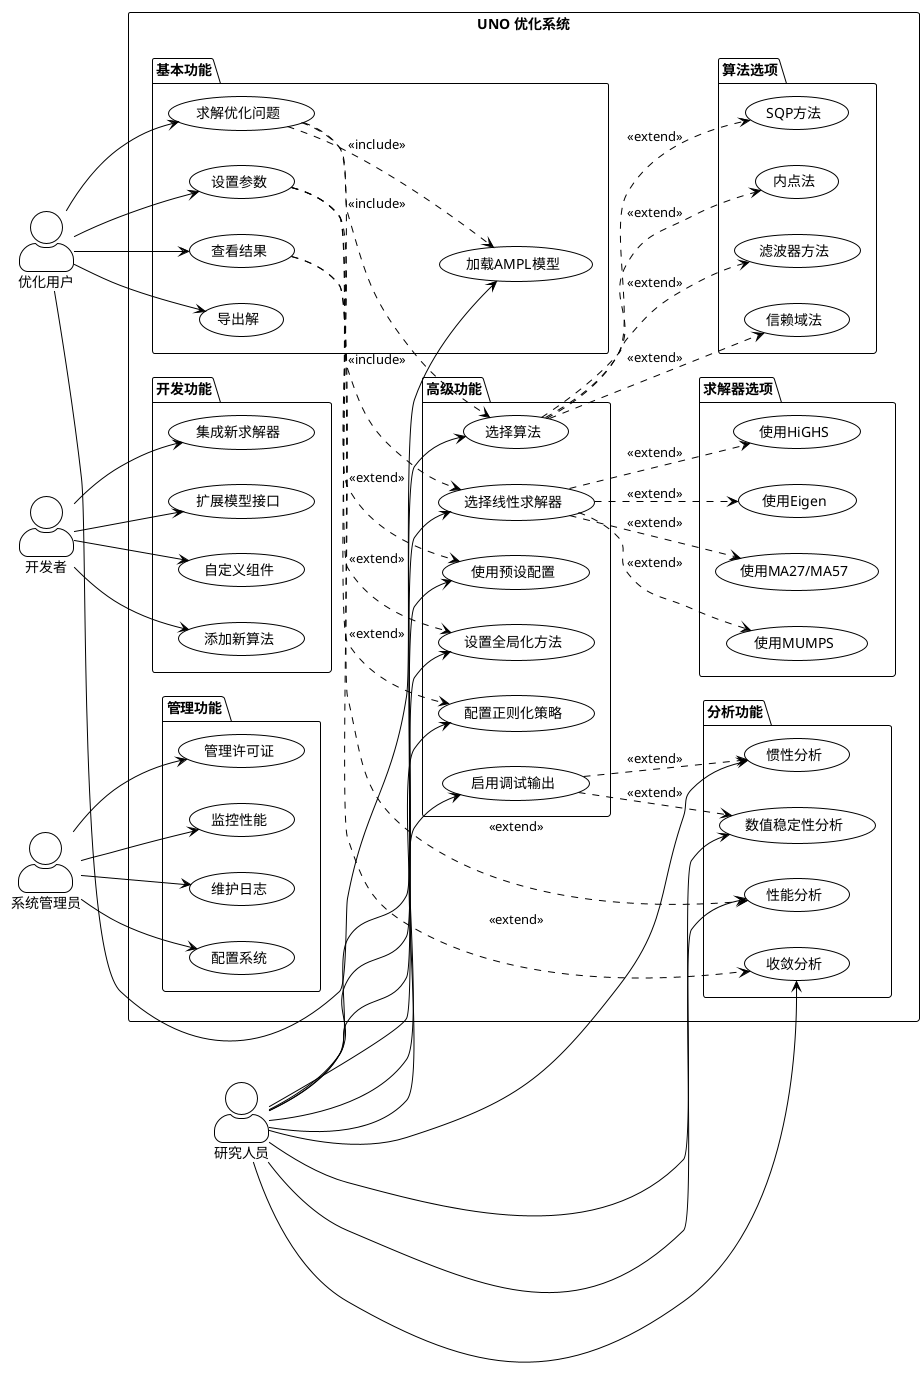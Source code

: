 @startuml uno_usecase_diagram
!theme plain
skinparam actorStyle awesome

left to right direction

actor "优化用户" as User
actor "研究人员" as Researcher
actor "开发者" as Developer
actor "系统管理员" as Admin

rectangle "UNO 优化系统" {

    package "基本功能" {
        usecase "求解优化问题" as UC_Solve
        usecase "加载AMPL模型" as UC_Load
        usecase "设置参数" as UC_Config
        usecase "查看结果" as UC_Result
        usecase "导出解" as UC_Export
    }

    package "高级功能" {
        usecase "选择算法" as UC_Algorithm
        usecase "选择线性求解器" as UC_LinSolver
        usecase "配置正则化策略" as UC_Regularization
        usecase "设置全局化方法" as UC_Globalization
        usecase "使用预设配置" as UC_Preset
        usecase "启用调试输出" as UC_Debug
    }

    package "算法选项" {
        usecase "内点法" as UC_IPM
        usecase "SQP方法" as UC_SQP
        usecase "信赖域法" as UC_TR
        usecase "滤波器方法" as UC_Filter
    }

    package "求解器选项" {
        usecase "使用MUMPS" as UC_MUMPS
        usecase "使用MA27/MA57" as UC_MA
        usecase "使用Eigen" as UC_Eigen
        usecase "使用HiGHS" as UC_HiGHS
    }

    package "分析功能" {
        usecase "性能分析" as UC_Performance
        usecase "收敛分析" as UC_Convergence
        usecase "惯性分析" as UC_Inertia
        usecase "数值稳定性分析" as UC_Stability
    }

    package "开发功能" {
        usecase "添加新算法" as UC_AddAlgo
        usecase "集成新求解器" as UC_AddSolver
        usecase "扩展模型接口" as UC_ExtendModel
        usecase "自定义组件" as UC_CustomComponent
    }

    package "管理功能" {
        usecase "配置系统" as UC_SysConfig
        usecase "管理许可证" as UC_License
        usecase "监控性能" as UC_Monitor
        usecase "维护日志" as UC_Log
    }

}

' 用户关系
User --> UC_Solve
User --> UC_Load
User --> UC_Config
User --> UC_Result
User --> UC_Export

' 研究人员关系
Researcher --> UC_Algorithm
Researcher --> UC_LinSolver
Researcher --> UC_Regularization
Researcher --> UC_Globalization
Researcher --> UC_Preset
Researcher --> UC_Debug
Researcher --> UC_Performance
Researcher --> UC_Convergence
Researcher --> UC_Inertia
Researcher --> UC_Stability

' 开发者关系
Developer --> UC_AddAlgo
Developer --> UC_AddSolver
Developer --> UC_ExtendModel
Developer --> UC_CustomComponent

' 管理员关系
Admin --> UC_SysConfig
Admin --> UC_License
Admin --> UC_Monitor
Admin --> UC_Log

' 包含关系
UC_Solve ..> UC_Load : <<include>>
UC_Solve ..> UC_Algorithm : <<include>>
UC_Solve ..> UC_LinSolver : <<include>>

UC_Algorithm ..> UC_IPM : <<extend>>
UC_Algorithm ..> UC_SQP : <<extend>>
UC_Algorithm ..> UC_TR : <<extend>>
UC_Algorithm ..> UC_Filter : <<extend>>

UC_LinSolver ..> UC_MUMPS : <<extend>>
UC_LinSolver ..> UC_MA : <<extend>>
UC_LinSolver ..> UC_Eigen : <<extend>>
UC_LinSolver ..> UC_HiGHS : <<extend>>

UC_Config ..> UC_Preset : <<extend>>
UC_Config ..> UC_Regularization : <<extend>>
UC_Config ..> UC_Globalization : <<extend>>

UC_Result ..> UC_Performance : <<extend>>
UC_Result ..> UC_Convergence : <<extend>>

UC_Debug ..> UC_Inertia : <<extend>>
UC_Debug ..> UC_Stability : <<extend>>

@enduml